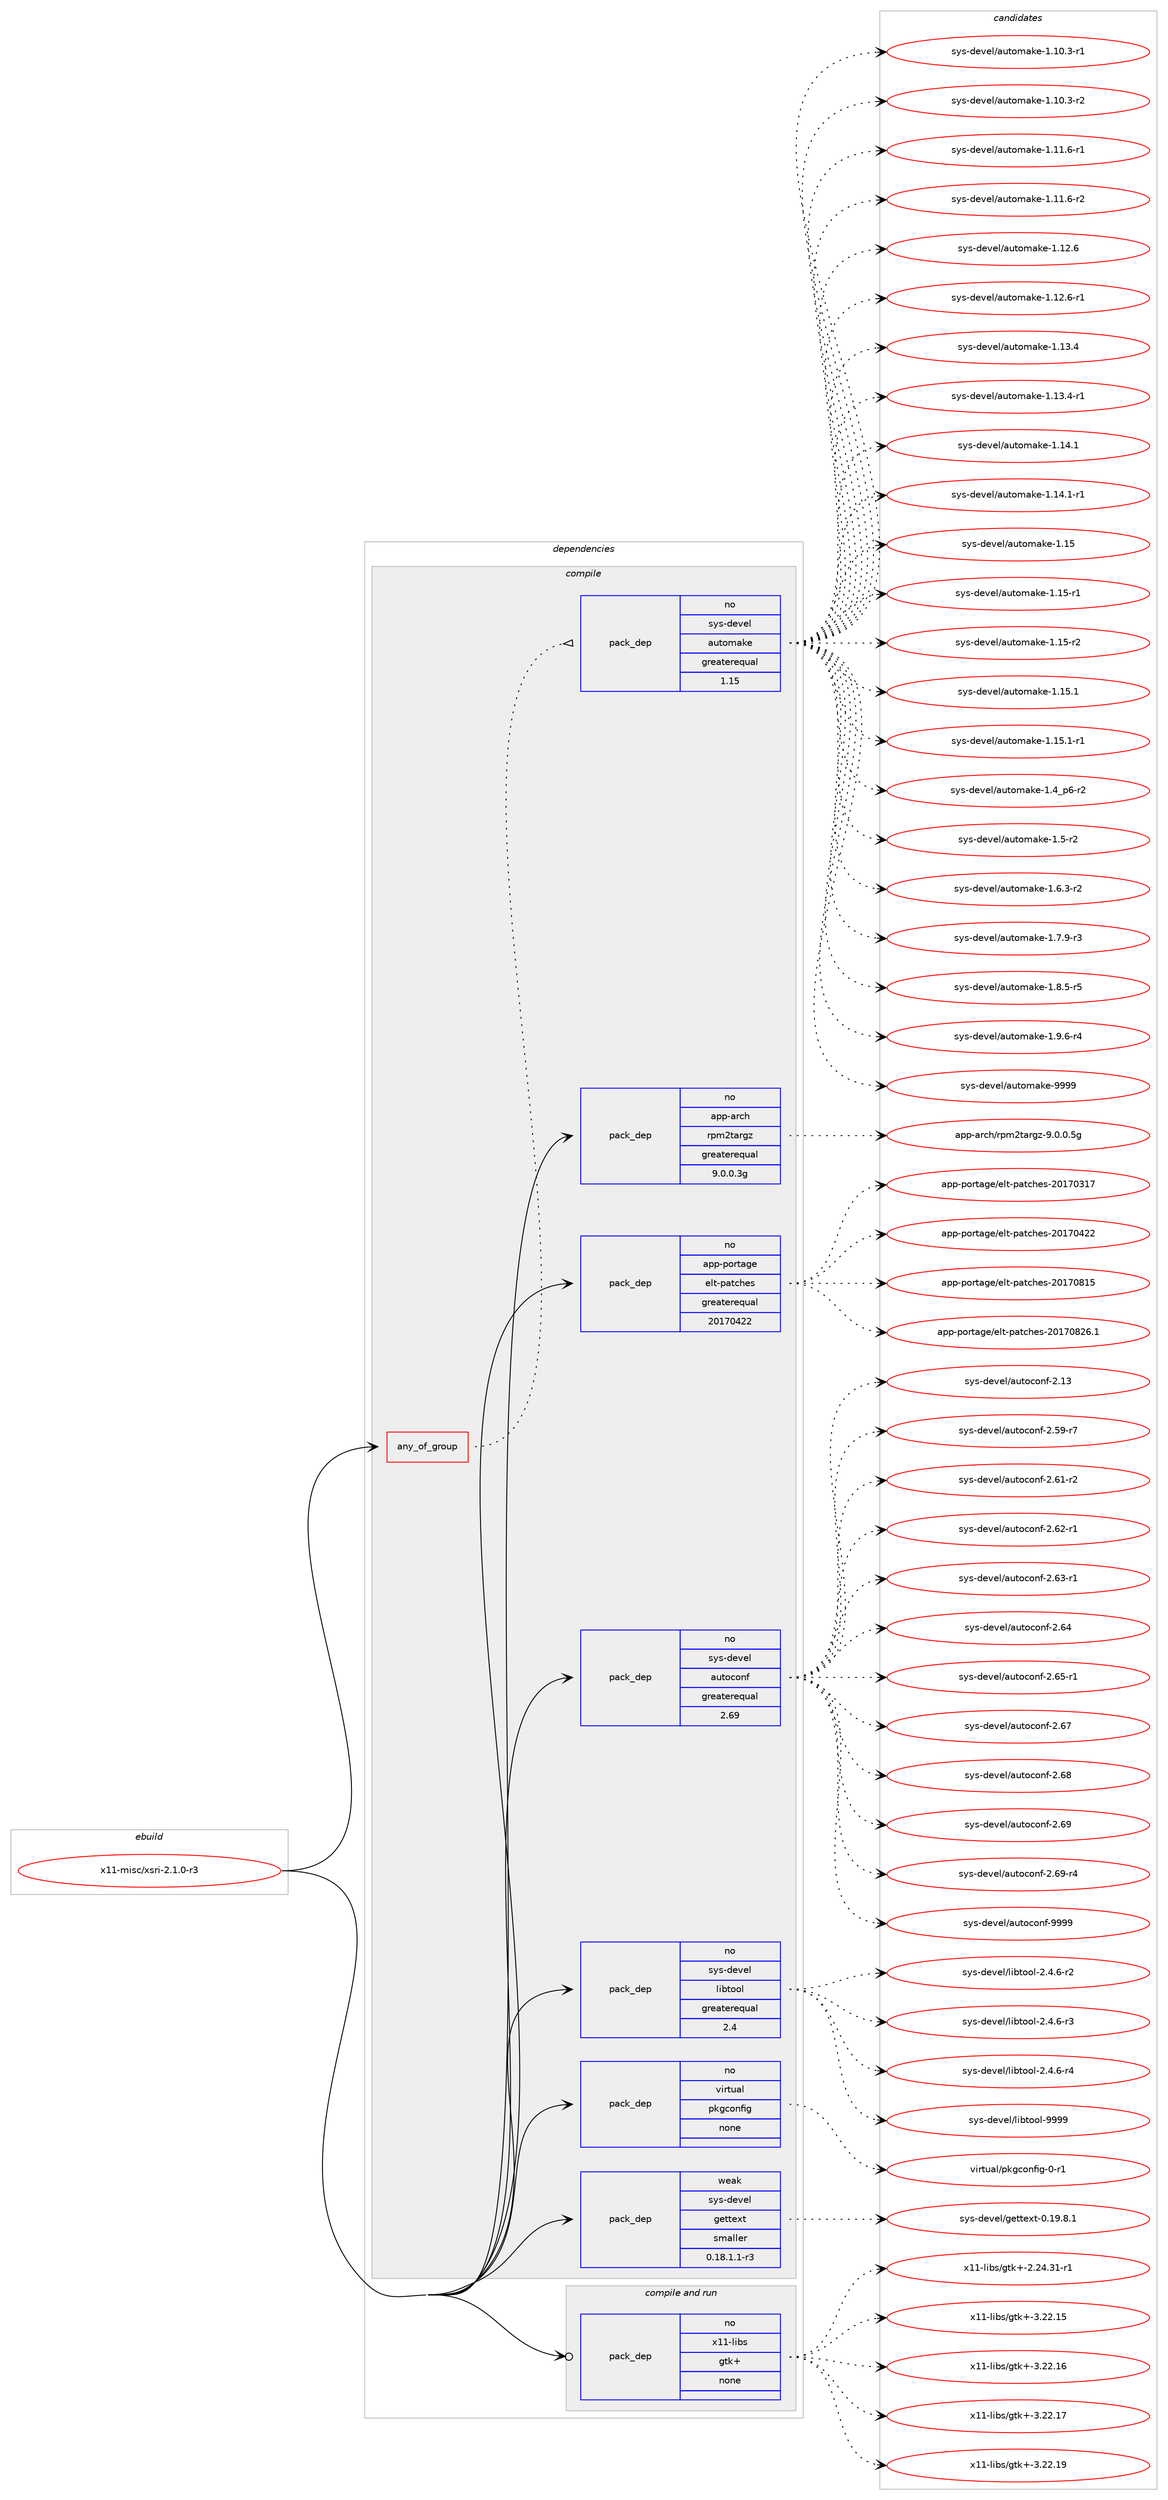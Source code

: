 digraph prolog {

# *************
# Graph options
# *************

newrank=true;
concentrate=true;
compound=true;
graph [rankdir=LR,fontname=Helvetica,fontsize=10,ranksep=1.5];#, ranksep=2.5, nodesep=0.2];
edge  [arrowhead=vee];
node  [fontname=Helvetica,fontsize=10];

# **********
# The ebuild
# **********

subgraph cluster_leftcol {
color=gray;
rank=same;
label=<<i>ebuild</i>>;
id [label="x11-misc/xsri-2.1.0-r3", color=red, width=4, href="../x11-misc/xsri-2.1.0-r3.svg"];
}

# ****************
# The dependencies
# ****************

subgraph cluster_midcol {
color=gray;
label=<<i>dependencies</i>>;
subgraph cluster_compile {
fillcolor="#eeeeee";
style=filled;
label=<<i>compile</i>>;
subgraph any9547 {
dependency525917 [label=<<TABLE BORDER="0" CELLBORDER="1" CELLSPACING="0" CELLPADDING="4"><TR><TD CELLPADDING="10">any_of_group</TD></TR></TABLE>>, shape=none, color=red];subgraph pack392526 {
dependency525918 [label=<<TABLE BORDER="0" CELLBORDER="1" CELLSPACING="0" CELLPADDING="4" WIDTH="220"><TR><TD ROWSPAN="6" CELLPADDING="30">pack_dep</TD></TR><TR><TD WIDTH="110">no</TD></TR><TR><TD>sys-devel</TD></TR><TR><TD>automake</TD></TR><TR><TD>greaterequal</TD></TR><TR><TD>1.15</TD></TR></TABLE>>, shape=none, color=blue];
}
dependency525917:e -> dependency525918:w [weight=20,style="dotted",arrowhead="oinv"];
}
id:e -> dependency525917:w [weight=20,style="solid",arrowhead="vee"];
subgraph pack392527 {
dependency525919 [label=<<TABLE BORDER="0" CELLBORDER="1" CELLSPACING="0" CELLPADDING="4" WIDTH="220"><TR><TD ROWSPAN="6" CELLPADDING="30">pack_dep</TD></TR><TR><TD WIDTH="110">no</TD></TR><TR><TD>app-arch</TD></TR><TR><TD>rpm2targz</TD></TR><TR><TD>greaterequal</TD></TR><TR><TD>9.0.0.3g</TD></TR></TABLE>>, shape=none, color=blue];
}
id:e -> dependency525919:w [weight=20,style="solid",arrowhead="vee"];
subgraph pack392528 {
dependency525920 [label=<<TABLE BORDER="0" CELLBORDER="1" CELLSPACING="0" CELLPADDING="4" WIDTH="220"><TR><TD ROWSPAN="6" CELLPADDING="30">pack_dep</TD></TR><TR><TD WIDTH="110">no</TD></TR><TR><TD>app-portage</TD></TR><TR><TD>elt-patches</TD></TR><TR><TD>greaterequal</TD></TR><TR><TD>20170422</TD></TR></TABLE>>, shape=none, color=blue];
}
id:e -> dependency525920:w [weight=20,style="solid",arrowhead="vee"];
subgraph pack392529 {
dependency525921 [label=<<TABLE BORDER="0" CELLBORDER="1" CELLSPACING="0" CELLPADDING="4" WIDTH="220"><TR><TD ROWSPAN="6" CELLPADDING="30">pack_dep</TD></TR><TR><TD WIDTH="110">no</TD></TR><TR><TD>sys-devel</TD></TR><TR><TD>autoconf</TD></TR><TR><TD>greaterequal</TD></TR><TR><TD>2.69</TD></TR></TABLE>>, shape=none, color=blue];
}
id:e -> dependency525921:w [weight=20,style="solid",arrowhead="vee"];
subgraph pack392530 {
dependency525922 [label=<<TABLE BORDER="0" CELLBORDER="1" CELLSPACING="0" CELLPADDING="4" WIDTH="220"><TR><TD ROWSPAN="6" CELLPADDING="30">pack_dep</TD></TR><TR><TD WIDTH="110">no</TD></TR><TR><TD>sys-devel</TD></TR><TR><TD>libtool</TD></TR><TR><TD>greaterequal</TD></TR><TR><TD>2.4</TD></TR></TABLE>>, shape=none, color=blue];
}
id:e -> dependency525922:w [weight=20,style="solid",arrowhead="vee"];
subgraph pack392531 {
dependency525923 [label=<<TABLE BORDER="0" CELLBORDER="1" CELLSPACING="0" CELLPADDING="4" WIDTH="220"><TR><TD ROWSPAN="6" CELLPADDING="30">pack_dep</TD></TR><TR><TD WIDTH="110">no</TD></TR><TR><TD>virtual</TD></TR><TR><TD>pkgconfig</TD></TR><TR><TD>none</TD></TR><TR><TD></TD></TR></TABLE>>, shape=none, color=blue];
}
id:e -> dependency525923:w [weight=20,style="solid",arrowhead="vee"];
subgraph pack392532 {
dependency525924 [label=<<TABLE BORDER="0" CELLBORDER="1" CELLSPACING="0" CELLPADDING="4" WIDTH="220"><TR><TD ROWSPAN="6" CELLPADDING="30">pack_dep</TD></TR><TR><TD WIDTH="110">weak</TD></TR><TR><TD>sys-devel</TD></TR><TR><TD>gettext</TD></TR><TR><TD>smaller</TD></TR><TR><TD>0.18.1.1-r3</TD></TR></TABLE>>, shape=none, color=blue];
}
id:e -> dependency525924:w [weight=20,style="solid",arrowhead="vee"];
}
subgraph cluster_compileandrun {
fillcolor="#eeeeee";
style=filled;
label=<<i>compile and run</i>>;
subgraph pack392533 {
dependency525925 [label=<<TABLE BORDER="0" CELLBORDER="1" CELLSPACING="0" CELLPADDING="4" WIDTH="220"><TR><TD ROWSPAN="6" CELLPADDING="30">pack_dep</TD></TR><TR><TD WIDTH="110">no</TD></TR><TR><TD>x11-libs</TD></TR><TR><TD>gtk+</TD></TR><TR><TD>none</TD></TR><TR><TD></TD></TR></TABLE>>, shape=none, color=blue];
}
id:e -> dependency525925:w [weight=20,style="solid",arrowhead="odotvee"];
}
subgraph cluster_run {
fillcolor="#eeeeee";
style=filled;
label=<<i>run</i>>;
}
}

# **************
# The candidates
# **************

subgraph cluster_choices {
rank=same;
color=gray;
label=<<i>candidates</i>>;

subgraph choice392526 {
color=black;
nodesep=1;
choice11512111545100101118101108479711711611110997107101454946494846514511449 [label="sys-devel/automake-1.10.3-r1", color=red, width=4,href="../sys-devel/automake-1.10.3-r1.svg"];
choice11512111545100101118101108479711711611110997107101454946494846514511450 [label="sys-devel/automake-1.10.3-r2", color=red, width=4,href="../sys-devel/automake-1.10.3-r2.svg"];
choice11512111545100101118101108479711711611110997107101454946494946544511449 [label="sys-devel/automake-1.11.6-r1", color=red, width=4,href="../sys-devel/automake-1.11.6-r1.svg"];
choice11512111545100101118101108479711711611110997107101454946494946544511450 [label="sys-devel/automake-1.11.6-r2", color=red, width=4,href="../sys-devel/automake-1.11.6-r2.svg"];
choice1151211154510010111810110847971171161111099710710145494649504654 [label="sys-devel/automake-1.12.6", color=red, width=4,href="../sys-devel/automake-1.12.6.svg"];
choice11512111545100101118101108479711711611110997107101454946495046544511449 [label="sys-devel/automake-1.12.6-r1", color=red, width=4,href="../sys-devel/automake-1.12.6-r1.svg"];
choice1151211154510010111810110847971171161111099710710145494649514652 [label="sys-devel/automake-1.13.4", color=red, width=4,href="../sys-devel/automake-1.13.4.svg"];
choice11512111545100101118101108479711711611110997107101454946495146524511449 [label="sys-devel/automake-1.13.4-r1", color=red, width=4,href="../sys-devel/automake-1.13.4-r1.svg"];
choice1151211154510010111810110847971171161111099710710145494649524649 [label="sys-devel/automake-1.14.1", color=red, width=4,href="../sys-devel/automake-1.14.1.svg"];
choice11512111545100101118101108479711711611110997107101454946495246494511449 [label="sys-devel/automake-1.14.1-r1", color=red, width=4,href="../sys-devel/automake-1.14.1-r1.svg"];
choice115121115451001011181011084797117116111109971071014549464953 [label="sys-devel/automake-1.15", color=red, width=4,href="../sys-devel/automake-1.15.svg"];
choice1151211154510010111810110847971171161111099710710145494649534511449 [label="sys-devel/automake-1.15-r1", color=red, width=4,href="../sys-devel/automake-1.15-r1.svg"];
choice1151211154510010111810110847971171161111099710710145494649534511450 [label="sys-devel/automake-1.15-r2", color=red, width=4,href="../sys-devel/automake-1.15-r2.svg"];
choice1151211154510010111810110847971171161111099710710145494649534649 [label="sys-devel/automake-1.15.1", color=red, width=4,href="../sys-devel/automake-1.15.1.svg"];
choice11512111545100101118101108479711711611110997107101454946495346494511449 [label="sys-devel/automake-1.15.1-r1", color=red, width=4,href="../sys-devel/automake-1.15.1-r1.svg"];
choice115121115451001011181011084797117116111109971071014549465295112544511450 [label="sys-devel/automake-1.4_p6-r2", color=red, width=4,href="../sys-devel/automake-1.4_p6-r2.svg"];
choice11512111545100101118101108479711711611110997107101454946534511450 [label="sys-devel/automake-1.5-r2", color=red, width=4,href="../sys-devel/automake-1.5-r2.svg"];
choice115121115451001011181011084797117116111109971071014549465446514511450 [label="sys-devel/automake-1.6.3-r2", color=red, width=4,href="../sys-devel/automake-1.6.3-r2.svg"];
choice115121115451001011181011084797117116111109971071014549465546574511451 [label="sys-devel/automake-1.7.9-r3", color=red, width=4,href="../sys-devel/automake-1.7.9-r3.svg"];
choice115121115451001011181011084797117116111109971071014549465646534511453 [label="sys-devel/automake-1.8.5-r5", color=red, width=4,href="../sys-devel/automake-1.8.5-r5.svg"];
choice115121115451001011181011084797117116111109971071014549465746544511452 [label="sys-devel/automake-1.9.6-r4", color=red, width=4,href="../sys-devel/automake-1.9.6-r4.svg"];
choice115121115451001011181011084797117116111109971071014557575757 [label="sys-devel/automake-9999", color=red, width=4,href="../sys-devel/automake-9999.svg"];
dependency525918:e -> choice11512111545100101118101108479711711611110997107101454946494846514511449:w [style=dotted,weight="100"];
dependency525918:e -> choice11512111545100101118101108479711711611110997107101454946494846514511450:w [style=dotted,weight="100"];
dependency525918:e -> choice11512111545100101118101108479711711611110997107101454946494946544511449:w [style=dotted,weight="100"];
dependency525918:e -> choice11512111545100101118101108479711711611110997107101454946494946544511450:w [style=dotted,weight="100"];
dependency525918:e -> choice1151211154510010111810110847971171161111099710710145494649504654:w [style=dotted,weight="100"];
dependency525918:e -> choice11512111545100101118101108479711711611110997107101454946495046544511449:w [style=dotted,weight="100"];
dependency525918:e -> choice1151211154510010111810110847971171161111099710710145494649514652:w [style=dotted,weight="100"];
dependency525918:e -> choice11512111545100101118101108479711711611110997107101454946495146524511449:w [style=dotted,weight="100"];
dependency525918:e -> choice1151211154510010111810110847971171161111099710710145494649524649:w [style=dotted,weight="100"];
dependency525918:e -> choice11512111545100101118101108479711711611110997107101454946495246494511449:w [style=dotted,weight="100"];
dependency525918:e -> choice115121115451001011181011084797117116111109971071014549464953:w [style=dotted,weight="100"];
dependency525918:e -> choice1151211154510010111810110847971171161111099710710145494649534511449:w [style=dotted,weight="100"];
dependency525918:e -> choice1151211154510010111810110847971171161111099710710145494649534511450:w [style=dotted,weight="100"];
dependency525918:e -> choice1151211154510010111810110847971171161111099710710145494649534649:w [style=dotted,weight="100"];
dependency525918:e -> choice11512111545100101118101108479711711611110997107101454946495346494511449:w [style=dotted,weight="100"];
dependency525918:e -> choice115121115451001011181011084797117116111109971071014549465295112544511450:w [style=dotted,weight="100"];
dependency525918:e -> choice11512111545100101118101108479711711611110997107101454946534511450:w [style=dotted,weight="100"];
dependency525918:e -> choice115121115451001011181011084797117116111109971071014549465446514511450:w [style=dotted,weight="100"];
dependency525918:e -> choice115121115451001011181011084797117116111109971071014549465546574511451:w [style=dotted,weight="100"];
dependency525918:e -> choice115121115451001011181011084797117116111109971071014549465646534511453:w [style=dotted,weight="100"];
dependency525918:e -> choice115121115451001011181011084797117116111109971071014549465746544511452:w [style=dotted,weight="100"];
dependency525918:e -> choice115121115451001011181011084797117116111109971071014557575757:w [style=dotted,weight="100"];
}
subgraph choice392527 {
color=black;
nodesep=1;
choice971121124597114991044711411210950116971141031224557464846484653103 [label="app-arch/rpm2targz-9.0.0.5g", color=red, width=4,href="../app-arch/rpm2targz-9.0.0.5g.svg"];
dependency525919:e -> choice971121124597114991044711411210950116971141031224557464846484653103:w [style=dotted,weight="100"];
}
subgraph choice392528 {
color=black;
nodesep=1;
choice97112112451121111141169710310147101108116451129711699104101115455048495548514955 [label="app-portage/elt-patches-20170317", color=red, width=4,href="../app-portage/elt-patches-20170317.svg"];
choice97112112451121111141169710310147101108116451129711699104101115455048495548525050 [label="app-portage/elt-patches-20170422", color=red, width=4,href="../app-portage/elt-patches-20170422.svg"];
choice97112112451121111141169710310147101108116451129711699104101115455048495548564953 [label="app-portage/elt-patches-20170815", color=red, width=4,href="../app-portage/elt-patches-20170815.svg"];
choice971121124511211111411697103101471011081164511297116991041011154550484955485650544649 [label="app-portage/elt-patches-20170826.1", color=red, width=4,href="../app-portage/elt-patches-20170826.1.svg"];
dependency525920:e -> choice97112112451121111141169710310147101108116451129711699104101115455048495548514955:w [style=dotted,weight="100"];
dependency525920:e -> choice97112112451121111141169710310147101108116451129711699104101115455048495548525050:w [style=dotted,weight="100"];
dependency525920:e -> choice97112112451121111141169710310147101108116451129711699104101115455048495548564953:w [style=dotted,weight="100"];
dependency525920:e -> choice971121124511211111411697103101471011081164511297116991041011154550484955485650544649:w [style=dotted,weight="100"];
}
subgraph choice392529 {
color=black;
nodesep=1;
choice115121115451001011181011084797117116111991111101024550464951 [label="sys-devel/autoconf-2.13", color=red, width=4,href="../sys-devel/autoconf-2.13.svg"];
choice1151211154510010111810110847971171161119911111010245504653574511455 [label="sys-devel/autoconf-2.59-r7", color=red, width=4,href="../sys-devel/autoconf-2.59-r7.svg"];
choice1151211154510010111810110847971171161119911111010245504654494511450 [label="sys-devel/autoconf-2.61-r2", color=red, width=4,href="../sys-devel/autoconf-2.61-r2.svg"];
choice1151211154510010111810110847971171161119911111010245504654504511449 [label="sys-devel/autoconf-2.62-r1", color=red, width=4,href="../sys-devel/autoconf-2.62-r1.svg"];
choice1151211154510010111810110847971171161119911111010245504654514511449 [label="sys-devel/autoconf-2.63-r1", color=red, width=4,href="../sys-devel/autoconf-2.63-r1.svg"];
choice115121115451001011181011084797117116111991111101024550465452 [label="sys-devel/autoconf-2.64", color=red, width=4,href="../sys-devel/autoconf-2.64.svg"];
choice1151211154510010111810110847971171161119911111010245504654534511449 [label="sys-devel/autoconf-2.65-r1", color=red, width=4,href="../sys-devel/autoconf-2.65-r1.svg"];
choice115121115451001011181011084797117116111991111101024550465455 [label="sys-devel/autoconf-2.67", color=red, width=4,href="../sys-devel/autoconf-2.67.svg"];
choice115121115451001011181011084797117116111991111101024550465456 [label="sys-devel/autoconf-2.68", color=red, width=4,href="../sys-devel/autoconf-2.68.svg"];
choice115121115451001011181011084797117116111991111101024550465457 [label="sys-devel/autoconf-2.69", color=red, width=4,href="../sys-devel/autoconf-2.69.svg"];
choice1151211154510010111810110847971171161119911111010245504654574511452 [label="sys-devel/autoconf-2.69-r4", color=red, width=4,href="../sys-devel/autoconf-2.69-r4.svg"];
choice115121115451001011181011084797117116111991111101024557575757 [label="sys-devel/autoconf-9999", color=red, width=4,href="../sys-devel/autoconf-9999.svg"];
dependency525921:e -> choice115121115451001011181011084797117116111991111101024550464951:w [style=dotted,weight="100"];
dependency525921:e -> choice1151211154510010111810110847971171161119911111010245504653574511455:w [style=dotted,weight="100"];
dependency525921:e -> choice1151211154510010111810110847971171161119911111010245504654494511450:w [style=dotted,weight="100"];
dependency525921:e -> choice1151211154510010111810110847971171161119911111010245504654504511449:w [style=dotted,weight="100"];
dependency525921:e -> choice1151211154510010111810110847971171161119911111010245504654514511449:w [style=dotted,weight="100"];
dependency525921:e -> choice115121115451001011181011084797117116111991111101024550465452:w [style=dotted,weight="100"];
dependency525921:e -> choice1151211154510010111810110847971171161119911111010245504654534511449:w [style=dotted,weight="100"];
dependency525921:e -> choice115121115451001011181011084797117116111991111101024550465455:w [style=dotted,weight="100"];
dependency525921:e -> choice115121115451001011181011084797117116111991111101024550465456:w [style=dotted,weight="100"];
dependency525921:e -> choice115121115451001011181011084797117116111991111101024550465457:w [style=dotted,weight="100"];
dependency525921:e -> choice1151211154510010111810110847971171161119911111010245504654574511452:w [style=dotted,weight="100"];
dependency525921:e -> choice115121115451001011181011084797117116111991111101024557575757:w [style=dotted,weight="100"];
}
subgraph choice392530 {
color=black;
nodesep=1;
choice1151211154510010111810110847108105981161111111084550465246544511450 [label="sys-devel/libtool-2.4.6-r2", color=red, width=4,href="../sys-devel/libtool-2.4.6-r2.svg"];
choice1151211154510010111810110847108105981161111111084550465246544511451 [label="sys-devel/libtool-2.4.6-r3", color=red, width=4,href="../sys-devel/libtool-2.4.6-r3.svg"];
choice1151211154510010111810110847108105981161111111084550465246544511452 [label="sys-devel/libtool-2.4.6-r4", color=red, width=4,href="../sys-devel/libtool-2.4.6-r4.svg"];
choice1151211154510010111810110847108105981161111111084557575757 [label="sys-devel/libtool-9999", color=red, width=4,href="../sys-devel/libtool-9999.svg"];
dependency525922:e -> choice1151211154510010111810110847108105981161111111084550465246544511450:w [style=dotted,weight="100"];
dependency525922:e -> choice1151211154510010111810110847108105981161111111084550465246544511451:w [style=dotted,weight="100"];
dependency525922:e -> choice1151211154510010111810110847108105981161111111084550465246544511452:w [style=dotted,weight="100"];
dependency525922:e -> choice1151211154510010111810110847108105981161111111084557575757:w [style=dotted,weight="100"];
}
subgraph choice392531 {
color=black;
nodesep=1;
choice11810511411611797108471121071039911111010210510345484511449 [label="virtual/pkgconfig-0-r1", color=red, width=4,href="../virtual/pkgconfig-0-r1.svg"];
dependency525923:e -> choice11810511411611797108471121071039911111010210510345484511449:w [style=dotted,weight="100"];
}
subgraph choice392532 {
color=black;
nodesep=1;
choice1151211154510010111810110847103101116116101120116454846495746564649 [label="sys-devel/gettext-0.19.8.1", color=red, width=4,href="../sys-devel/gettext-0.19.8.1.svg"];
dependency525924:e -> choice1151211154510010111810110847103101116116101120116454846495746564649:w [style=dotted,weight="100"];
}
subgraph choice392533 {
color=black;
nodesep=1;
choice12049494510810598115471031161074345504650524651494511449 [label="x11-libs/gtk+-2.24.31-r1", color=red, width=4,href="../x11-libs/gtk+-2.24.31-r1.svg"];
choice1204949451081059811547103116107434551465050464953 [label="x11-libs/gtk+-3.22.15", color=red, width=4,href="../x11-libs/gtk+-3.22.15.svg"];
choice1204949451081059811547103116107434551465050464954 [label="x11-libs/gtk+-3.22.16", color=red, width=4,href="../x11-libs/gtk+-3.22.16.svg"];
choice1204949451081059811547103116107434551465050464955 [label="x11-libs/gtk+-3.22.17", color=red, width=4,href="../x11-libs/gtk+-3.22.17.svg"];
choice1204949451081059811547103116107434551465050464957 [label="x11-libs/gtk+-3.22.19", color=red, width=4,href="../x11-libs/gtk+-3.22.19.svg"];
dependency525925:e -> choice12049494510810598115471031161074345504650524651494511449:w [style=dotted,weight="100"];
dependency525925:e -> choice1204949451081059811547103116107434551465050464953:w [style=dotted,weight="100"];
dependency525925:e -> choice1204949451081059811547103116107434551465050464954:w [style=dotted,weight="100"];
dependency525925:e -> choice1204949451081059811547103116107434551465050464955:w [style=dotted,weight="100"];
dependency525925:e -> choice1204949451081059811547103116107434551465050464957:w [style=dotted,weight="100"];
}
}

}

